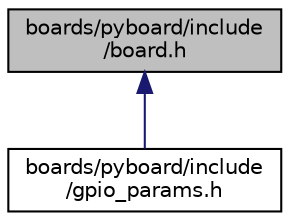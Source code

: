 digraph "boards/pyboard/include/board.h"
{
 // LATEX_PDF_SIZE
  edge [fontname="Helvetica",fontsize="10",labelfontname="Helvetica",labelfontsize="10"];
  node [fontname="Helvetica",fontsize="10",shape=record];
  Node1 [label="boards/pyboard/include\l/board.h",height=0.2,width=0.4,color="black", fillcolor="grey75", style="filled", fontcolor="black",tooltip="Board specific definitions for the pyboard board."];
  Node1 -> Node2 [dir="back",color="midnightblue",fontsize="10",style="solid",fontname="Helvetica"];
  Node2 [label="boards/pyboard/include\l/gpio_params.h",height=0.2,width=0.4,color="black", fillcolor="white", style="filled",URL="$pyboard_2include_2gpio__params_8h.html",tooltip="Board specific configuration of direct mapped GPIOs."];
}
